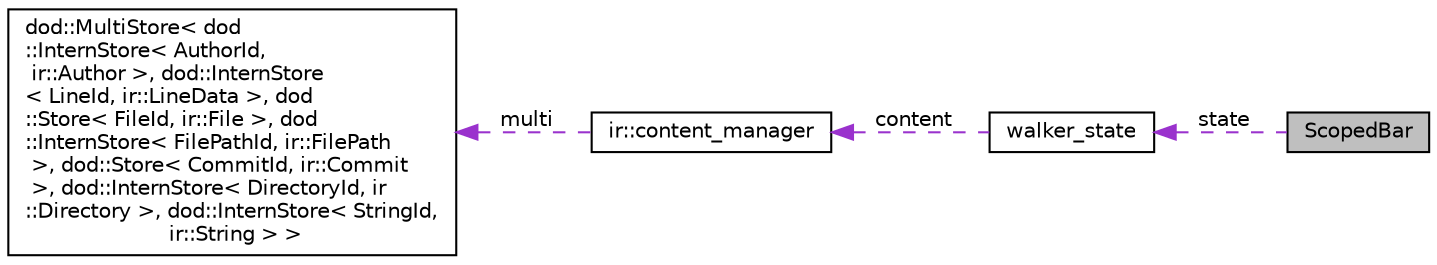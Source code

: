 digraph "ScopedBar"
{
 // LATEX_PDF_SIZE
  edge [fontname="Helvetica",fontsize="10",labelfontname="Helvetica",labelfontsize="10"];
  node [fontname="Helvetica",fontsize="10",shape=record];
  rankdir="LR";
  Node1 [label="ScopedBar",height=0.2,width=0.4,color="black", fillcolor="grey75", style="filled", fontcolor="black",tooltip=" "];
  Node2 -> Node1 [dir="back",color="darkorchid3",fontsize="10",style="dashed",label=" state" ,fontname="Helvetica"];
  Node2 [label="walker_state",height=0.2,width=0.4,color="black", fillcolor="white", style="filled",URL="$structwalker__state.html",tooltip="Mutable state passed around walker configurations."];
  Node3 -> Node2 [dir="back",color="darkorchid3",fontsize="10",style="dashed",label=" content" ,fontname="Helvetica"];
  Node3 [label="ir::content_manager",height=0.2,width=0.4,color="black", fillcolor="white", style="filled",URL="$structir_1_1content__manager.html",tooltip="Main store for repository analysis."];
  Node4 -> Node3 [dir="back",color="darkorchid3",fontsize="10",style="dashed",label=" multi" ,fontname="Helvetica"];
  Node4 [label="dod::MultiStore\< dod\l::InternStore\< AuthorId,\l ir::Author \>, dod::InternStore\l\< LineId, ir::LineData \>, dod\l::Store\< FileId, ir::File \>, dod\l::InternStore\< FilePathId, ir::FilePath\l \>, dod::Store\< CommitId, ir::Commit\l \>, dod::InternStore\< DirectoryId, ir\l::Directory \>, dod::InternStore\< StringId,\l ir::String \> \>",height=0.2,width=0.4,color="black", fillcolor="white", style="filled",URL="$structdod_1_1_multi_store.html",tooltip=" "];
}
